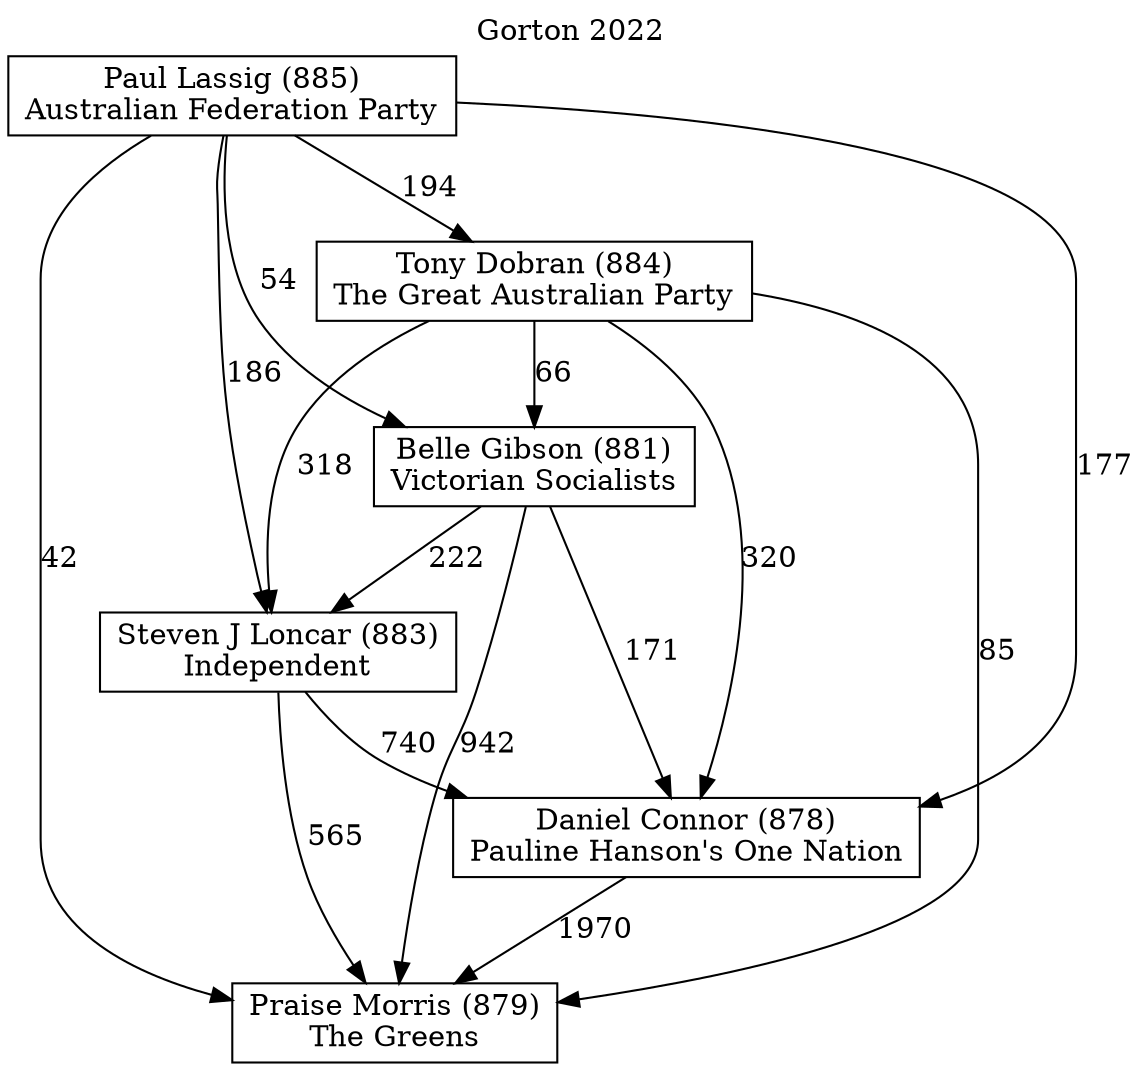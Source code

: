 // House preference flow
digraph "Praise Morris (879)_Gorton_2022" {
	graph [label="Gorton 2022" labelloc=t mclimit=10]
	node [shape=box]
	"Praise Morris (879)" [label="Praise Morris (879)
The Greens"]
	"Daniel Connor (878)" [label="Daniel Connor (878)
Pauline Hanson's One Nation"]
	"Steven J Loncar (883)" [label="Steven J Loncar (883)
Independent"]
	"Belle Gibson (881)" [label="Belle Gibson (881)
Victorian Socialists"]
	"Tony Dobran (884)" [label="Tony Dobran (884)
The Great Australian Party"]
	"Paul Lassig (885)" [label="Paul Lassig (885)
Australian Federation Party"]
	"Daniel Connor (878)" -> "Praise Morris (879)" [label=1970]
	"Steven J Loncar (883)" -> "Daniel Connor (878)" [label=740]
	"Belle Gibson (881)" -> "Steven J Loncar (883)" [label=222]
	"Tony Dobran (884)" -> "Belle Gibson (881)" [label=66]
	"Paul Lassig (885)" -> "Tony Dobran (884)" [label=194]
	"Steven J Loncar (883)" -> "Praise Morris (879)" [label=565]
	"Belle Gibson (881)" -> "Praise Morris (879)" [label=942]
	"Tony Dobran (884)" -> "Praise Morris (879)" [label=85]
	"Paul Lassig (885)" -> "Praise Morris (879)" [label=42]
	"Paul Lassig (885)" -> "Belle Gibson (881)" [label=54]
	"Tony Dobran (884)" -> "Steven J Loncar (883)" [label=318]
	"Paul Lassig (885)" -> "Steven J Loncar (883)" [label=186]
	"Belle Gibson (881)" -> "Daniel Connor (878)" [label=171]
	"Tony Dobran (884)" -> "Daniel Connor (878)" [label=320]
	"Paul Lassig (885)" -> "Daniel Connor (878)" [label=177]
}
